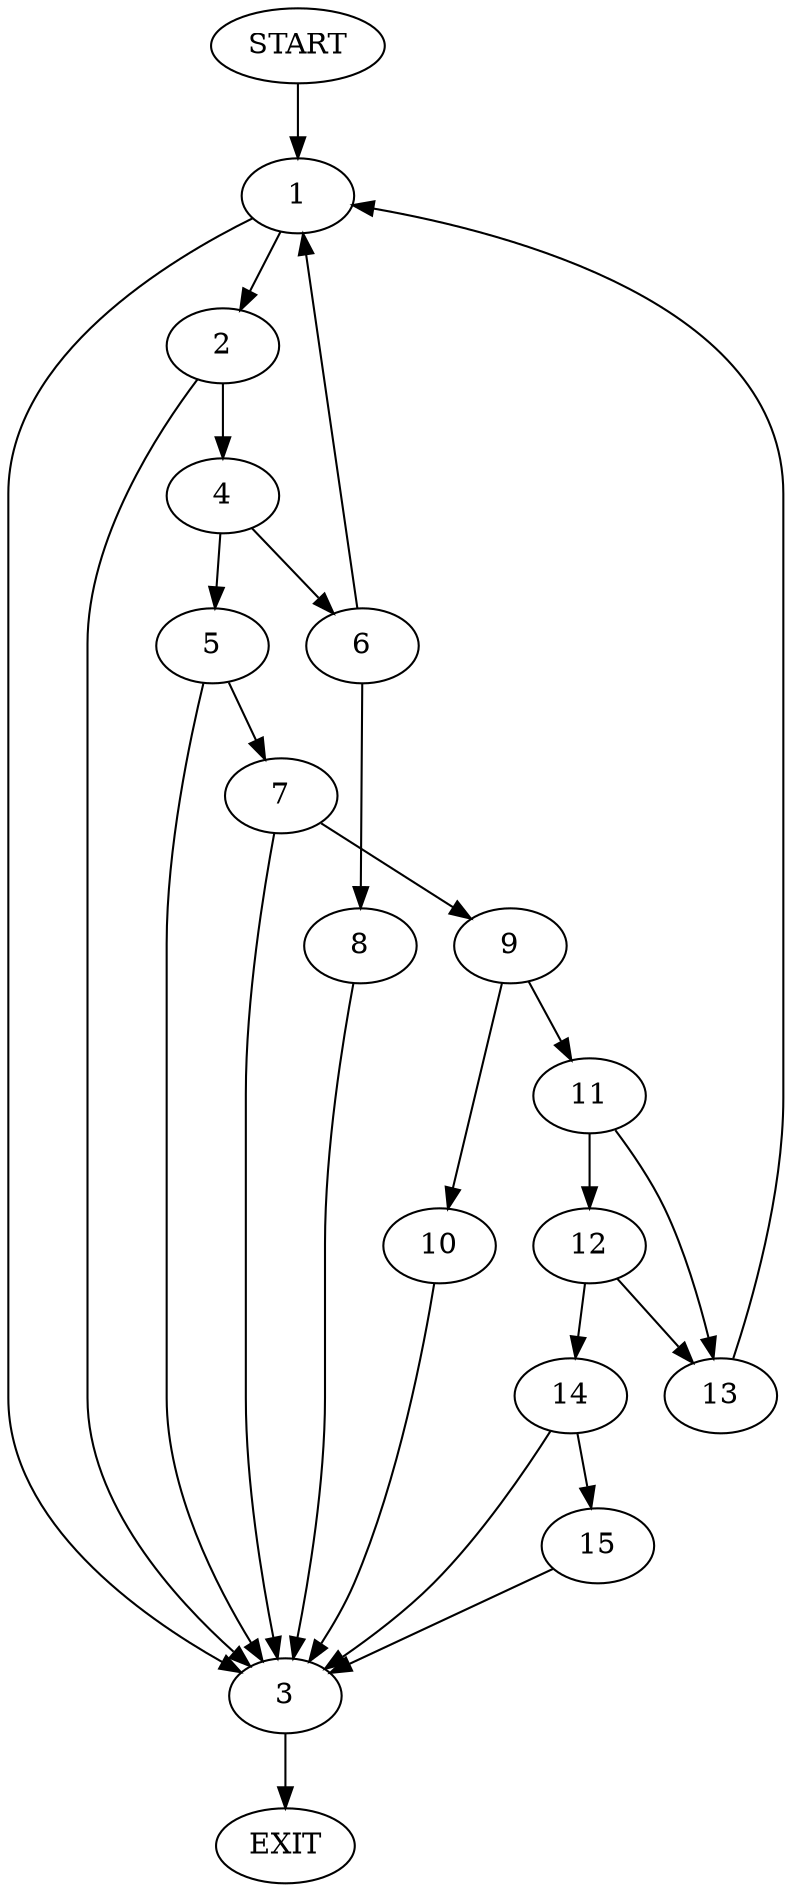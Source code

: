 digraph {
0 [label="START"]
16 [label="EXIT"]
0 -> 1
1 -> 2
1 -> 3
3 -> 16
2 -> 3
2 -> 4
4 -> 5
4 -> 6
5 -> 7
5 -> 3
6 -> 1
6 -> 8
7 -> 3
7 -> 9
9 -> 10
9 -> 11
11 -> 12
11 -> 13
10 -> 3
12 -> 13
12 -> 14
13 -> 1
14 -> 3
14 -> 15
15 -> 3
8 -> 3
}
